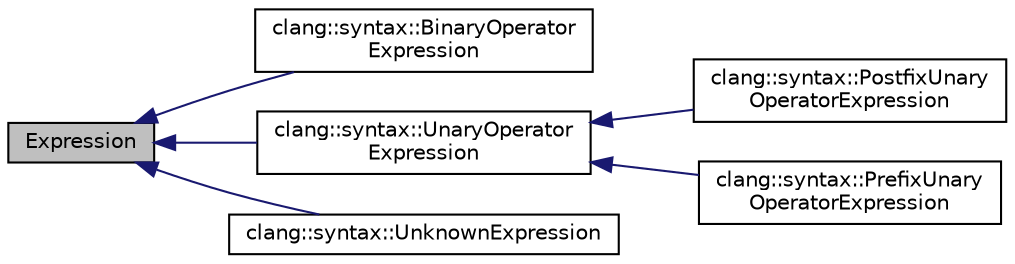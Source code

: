 digraph "Expression"
{
 // LATEX_PDF_SIZE
  bgcolor="transparent";
  edge [fontname="Helvetica",fontsize="10",labelfontname="Helvetica",labelfontsize="10"];
  node [fontname="Helvetica",fontsize="10",shape=record];
  rankdir="LR";
  Node1 [label="Expression",height=0.2,width=0.4,color="black", fillcolor="grey75", style="filled", fontcolor="black",tooltip=" "];
  Node1 -> Node2 [dir="back",color="midnightblue",fontsize="10",style="solid",fontname="Helvetica"];
  Node2 [label="clang::syntax::BinaryOperator\lExpression",height=0.2,width=0.4,color="black",URL="$classclang_1_1syntax_1_1BinaryOperatorExpression.html",tooltip="<lhs> <operator> <rhs>"];
  Node1 -> Node3 [dir="back",color="midnightblue",fontsize="10",style="solid",fontname="Helvetica"];
  Node3 [label="clang::syntax::UnaryOperator\lExpression",height=0.2,width=0.4,color="black",URL="$classclang_1_1syntax_1_1UnaryOperatorExpression.html",tooltip="An abstract class for prefix and postfix unary operators."];
  Node3 -> Node4 [dir="back",color="midnightblue",fontsize="10",style="solid",fontname="Helvetica"];
  Node4 [label="clang::syntax::PostfixUnary\lOperatorExpression",height=0.2,width=0.4,color="black",URL="$classclang_1_1syntax_1_1PostfixUnaryOperatorExpression.html",tooltip="<operand> <operator>"];
  Node3 -> Node5 [dir="back",color="midnightblue",fontsize="10",style="solid",fontname="Helvetica"];
  Node5 [label="clang::syntax::PrefixUnary\lOperatorExpression",height=0.2,width=0.4,color="black",URL="$classclang_1_1syntax_1_1PrefixUnaryOperatorExpression.html",tooltip="<operator> <operand>"];
  Node1 -> Node6 [dir="back",color="midnightblue",fontsize="10",style="solid",fontname="Helvetica"];
  Node6 [label="clang::syntax::UnknownExpression",height=0.2,width=0.4,color="black",URL="$classclang_1_1syntax_1_1UnknownExpression.html",tooltip="An expression of an unknown kind, i.e."];
}
